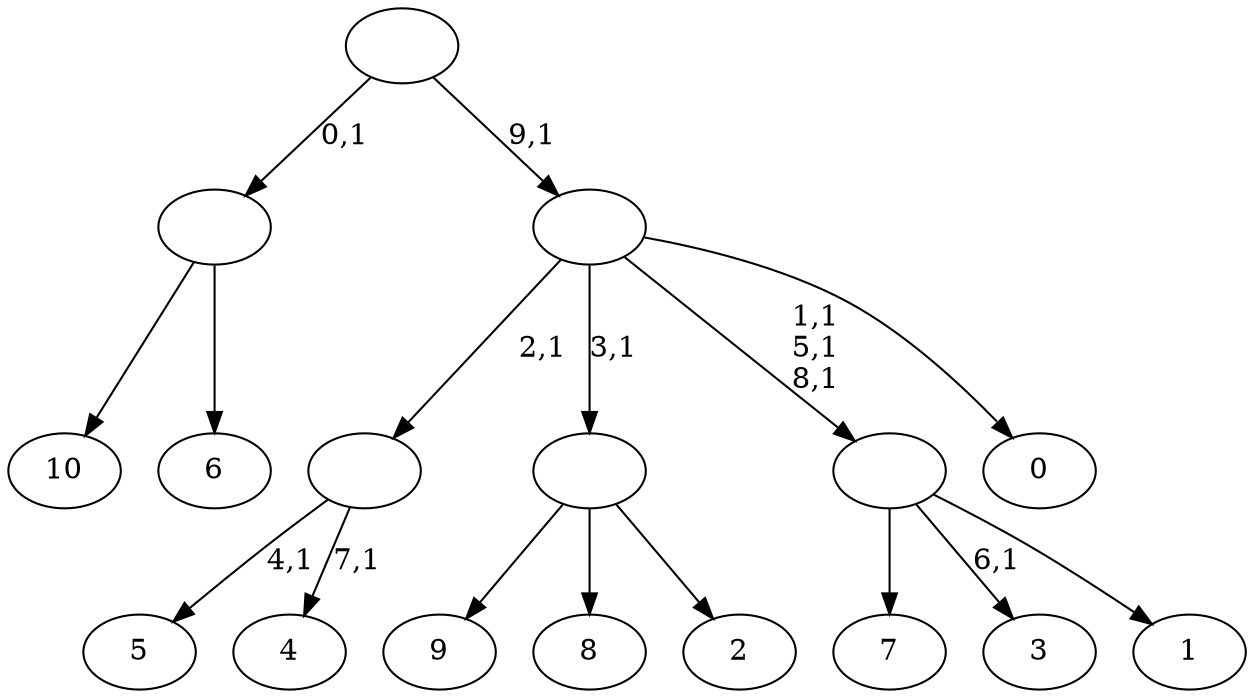 digraph T {
	21 [label="10"]
	20 [label="9"]
	19 [label="8"]
	18 [label="7"]
	17 [label="6"]
	16 [label=""]
	15 [label="5"]
	13 [label="4"]
	11 [label=""]
	10 [label="3"]
	8 [label="2"]
	7 [label=""]
	6 [label="1"]
	5 [label=""]
	2 [label="0"]
	1 [label=""]
	0 [label=""]
	16 -> 21 [label=""]
	16 -> 17 [label=""]
	11 -> 13 [label="7,1"]
	11 -> 15 [label="4,1"]
	7 -> 20 [label=""]
	7 -> 19 [label=""]
	7 -> 8 [label=""]
	5 -> 10 [label="6,1"]
	5 -> 18 [label=""]
	5 -> 6 [label=""]
	1 -> 5 [label="1,1\n5,1\n8,1"]
	1 -> 11 [label="2,1"]
	1 -> 7 [label="3,1"]
	1 -> 2 [label=""]
	0 -> 16 [label="0,1"]
	0 -> 1 [label="9,1"]
}
